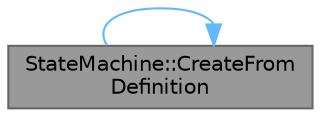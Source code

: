 digraph "StateMachine::CreateFromDefinition"
{
 // LATEX_PDF_SIZE
  bgcolor="transparent";
  edge [fontname=Helvetica,fontsize=10,labelfontname=Helvetica,labelfontsize=10];
  node [fontname=Helvetica,fontsize=10,shape=box,height=0.2,width=0.4];
  rankdir="RL";
  Node1 [id="Node000001",label="StateMachine::CreateFrom\lDefinition",height=0.2,width=0.4,color="gray40", fillcolor="grey60", style="filled", fontcolor="black",tooltip="This factory method creates a state machine from the given definition."];
  Node1 -> Node1 [id="edge1_Node000001_Node000001",dir="back",color="steelblue1",style="solid",tooltip=" "];
}
